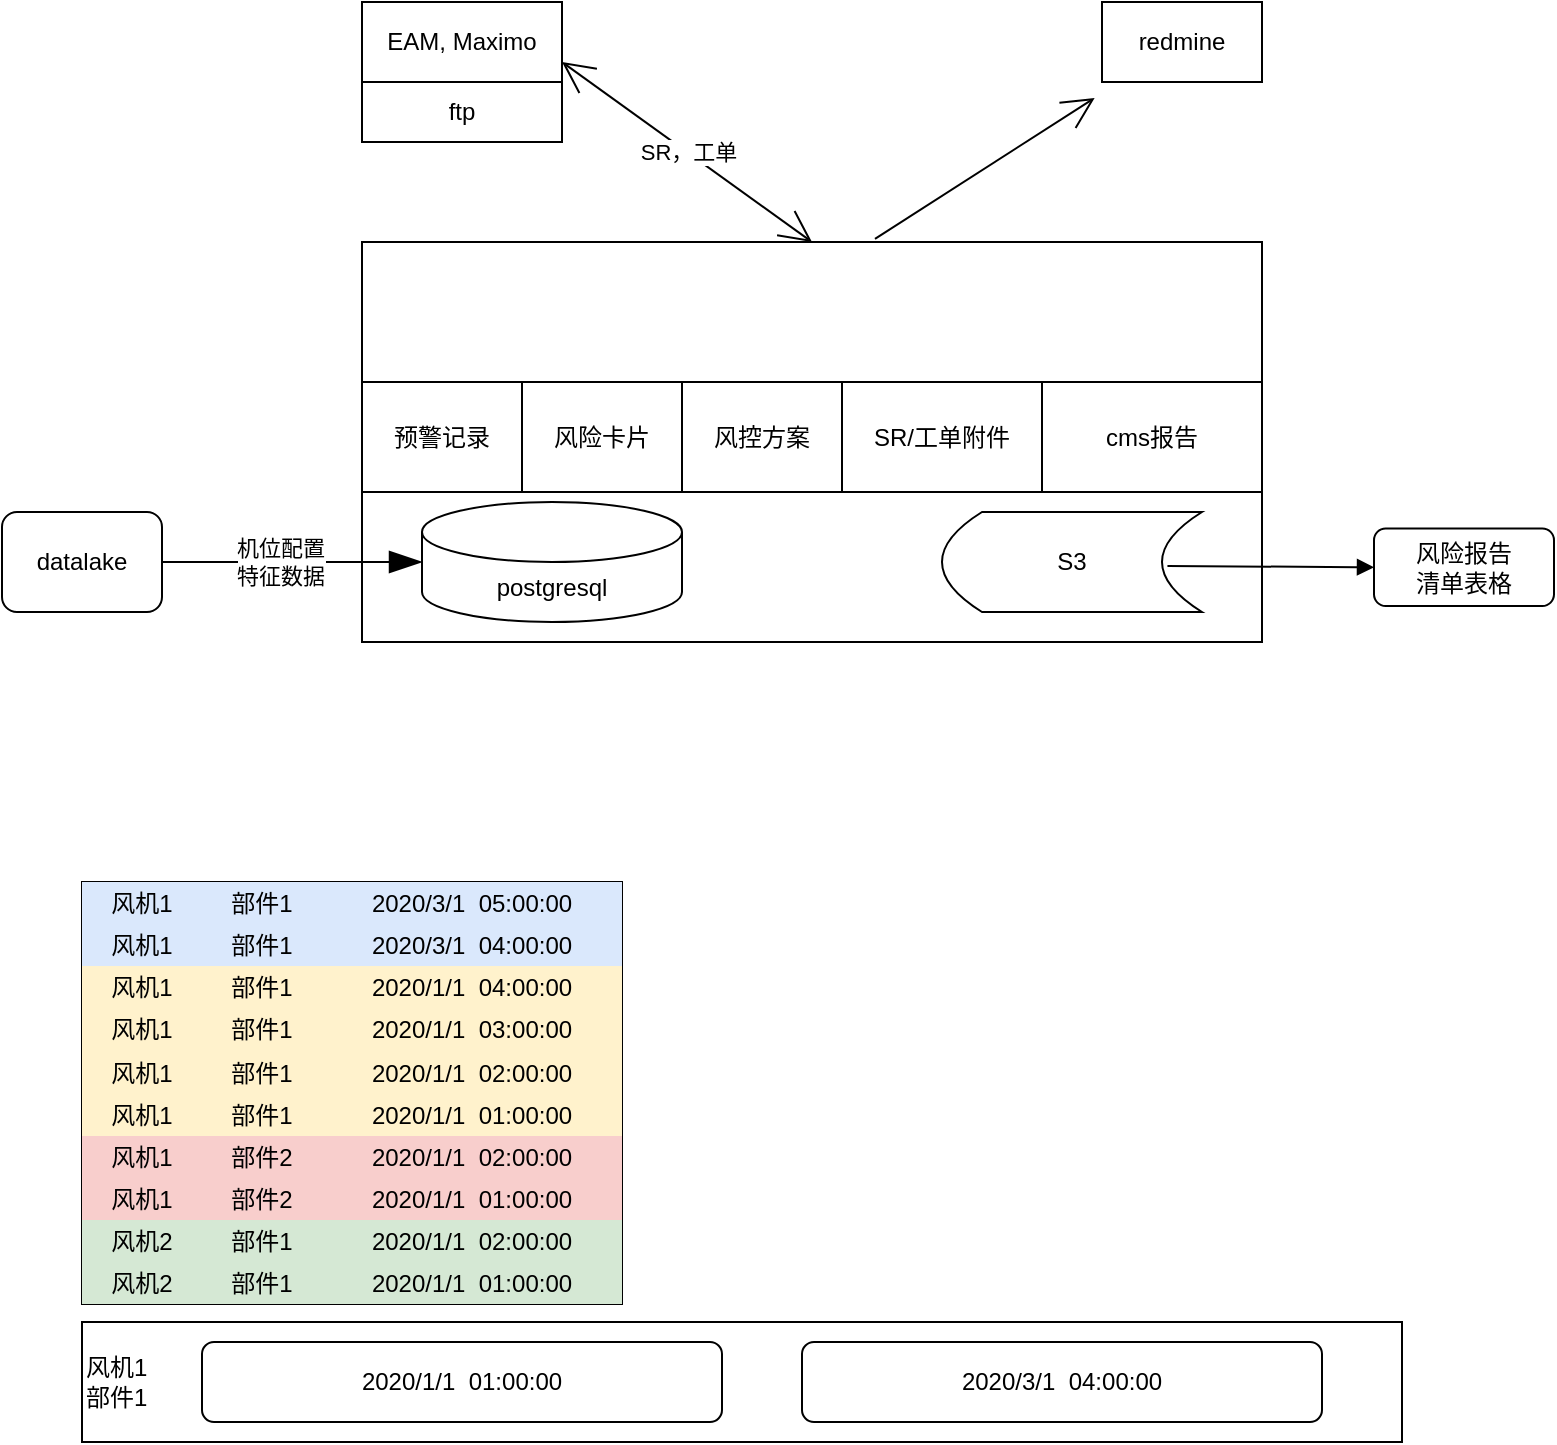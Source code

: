 <mxfile version="15.9.4" type="github">
  <diagram id="i3flGWlADwd0WerrgBt4" name="第 1 页">
    <mxGraphModel dx="782" dy="436" grid="1" gridSize="10" guides="1" tooltips="1" connect="1" arrows="1" fold="1" page="1" pageScale="1" pageWidth="827" pageHeight="1169" math="0" shadow="0">
      <root>
        <mxCell id="0" />
        <mxCell id="1" parent="0" />
        <mxCell id="p8xZ4yX1uvpRLc3oljL4-5" value="SR，工单" style="edgeStyle=none;curved=1;rounded=0;orthogonalLoop=1;jettySize=auto;html=1;endArrow=open;startSize=14;endSize=14;sourcePerimeterSpacing=8;targetPerimeterSpacing=8;startArrow=open;startFill=0;entryX=1;entryY=0.75;entryDx=0;entryDy=0;exitX=0.5;exitY=0;exitDx=0;exitDy=0;" parent="1" source="p8xZ4yX1uvpRLc3oljL4-9" target="p8xZ4yX1uvpRLc3oljL4-4" edge="1">
          <mxGeometry relative="1" as="geometry">
            <mxPoint x="400" y="207" as="sourcePoint" />
          </mxGeometry>
        </mxCell>
        <mxCell id="p8xZ4yX1uvpRLc3oljL4-2" value="风险报告&lt;br&gt;清单表格" style="rounded=1;whiteSpace=wrap;html=1;hachureGap=4;pointerEvents=0;" parent="1" vertex="1">
          <mxGeometry x="686" y="373.25" width="90" height="38.75" as="geometry" />
        </mxCell>
        <mxCell id="p8xZ4yX1uvpRLc3oljL4-4" value="EAM, Maximo" style="rounded=0;whiteSpace=wrap;html=1;hachureGap=4;pointerEvents=0;glass=0;" parent="1" vertex="1">
          <mxGeometry x="180" y="110" width="100" height="40" as="geometry" />
        </mxCell>
        <mxCell id="p8xZ4yX1uvpRLc3oljL4-9" value="" style="rounded=0;whiteSpace=wrap;html=1;hachureGap=4;pointerEvents=0;" parent="1" vertex="1">
          <mxGeometry x="180" y="230" width="450" height="200" as="geometry" />
        </mxCell>
        <mxCell id="p8xZ4yX1uvpRLc3oljL4-14" value="&lt;span&gt;postgresql&lt;/span&gt;" style="shape=cylinder3;whiteSpace=wrap;html=1;boundedLbl=1;backgroundOutline=1;size=15;hachureGap=4;pointerEvents=0;" parent="1" vertex="1">
          <mxGeometry x="210" y="360" width="130" height="60" as="geometry" />
        </mxCell>
        <mxCell id="p8xZ4yX1uvpRLc3oljL4-18" value="" style="edgeStyle=none;curved=1;rounded=0;orthogonalLoop=1;jettySize=auto;html=1;startArrow=none;startFill=0;endArrow=blockThin;startSize=14;endSize=14;sourcePerimeterSpacing=8;targetPerimeterSpacing=8;entryX=0;entryY=0.5;entryDx=0;entryDy=0;entryPerimeter=0;exitX=1;exitY=0.5;exitDx=0;exitDy=0;endFill=1;" parent="1" source="p8xZ4yX1uvpRLc3oljL4-20" target="p8xZ4yX1uvpRLc3oljL4-14" edge="1">
          <mxGeometry relative="1" as="geometry">
            <mxPoint x="160.001" y="657" as="targetPoint" />
          </mxGeometry>
        </mxCell>
        <mxCell id="p8xZ4yX1uvpRLc3oljL4-19" value="机位配置&lt;br&gt;特征数据" style="edgeLabel;html=1;align=center;verticalAlign=middle;resizable=0;points=[];" parent="p8xZ4yX1uvpRLc3oljL4-18" vertex="1" connectable="0">
          <mxGeometry x="-0.431" relative="1" as="geometry">
            <mxPoint x="22" as="offset" />
          </mxGeometry>
        </mxCell>
        <mxCell id="p8xZ4yX1uvpRLc3oljL4-20" value="datalake" style="rounded=1;whiteSpace=wrap;html=1;hachureGap=4;pointerEvents=0;" parent="1" vertex="1">
          <mxGeometry y="365" width="80" height="50" as="geometry" />
        </mxCell>
        <mxCell id="p8xZ4yX1uvpRLc3oljL4-25" value="" style="edgeStyle=none;rounded=0;orthogonalLoop=1;jettySize=auto;html=1;startArrow=open;startFill=0;endArrow=none;startSize=14;endSize=14;sourcePerimeterSpacing=8;targetPerimeterSpacing=8;endFill=0;entryX=0.57;entryY=-0.008;entryDx=0;entryDy=0;entryPerimeter=0;" parent="1" source="p8xZ4yX1uvpRLc3oljL4-24" target="p8xZ4yX1uvpRLc3oljL4-9" edge="1">
          <mxGeometry relative="1" as="geometry">
            <mxPoint x="460" y="200" as="targetPoint" />
          </mxGeometry>
        </mxCell>
        <mxCell id="p8xZ4yX1uvpRLc3oljL4-24" value="redmine" style="rounded=0;whiteSpace=wrap;html=1;hachureGap=4;pointerEvents=0;" parent="1" vertex="1">
          <mxGeometry x="550" y="110" width="80" height="40" as="geometry" />
        </mxCell>
        <mxCell id="p8xZ4yX1uvpRLc3oljL4-26" value="ftp" style="rounded=0;whiteSpace=wrap;html=1;hachureGap=4;pointerEvents=0;" parent="1" vertex="1">
          <mxGeometry x="180" y="150" width="100" height="30" as="geometry" />
        </mxCell>
        <mxCell id="5RWV5Vjejhddx-yr4tk3-1" value="预警记录" style="rounded=0;whiteSpace=wrap;html=1;hachureGap=4;pointerEvents=0;" parent="1" vertex="1">
          <mxGeometry x="180" y="300" width="80" height="55" as="geometry" />
        </mxCell>
        <mxCell id="5RWV5Vjejhddx-yr4tk3-2" value="风险卡片" style="rounded=0;whiteSpace=wrap;html=1;hachureGap=4;pointerEvents=0;" parent="1" vertex="1">
          <mxGeometry x="260" y="300" width="80" height="55" as="geometry" />
        </mxCell>
        <mxCell id="5RWV5Vjejhddx-yr4tk3-3" value="SR/工单附件" style="rounded=0;whiteSpace=wrap;html=1;hachureGap=4;pointerEvents=0;" parent="1" vertex="1">
          <mxGeometry x="420" y="300" width="100" height="55" as="geometry" />
        </mxCell>
        <mxCell id="5RWV5Vjejhddx-yr4tk3-4" value="cms报告" style="rounded=0;whiteSpace=wrap;html=1;hachureGap=4;pointerEvents=0;" parent="1" vertex="1">
          <mxGeometry x="520" y="300" width="110" height="55" as="geometry" />
        </mxCell>
        <mxCell id="5RWV5Vjejhddx-yr4tk3-5" value="风控方案" style="rounded=0;whiteSpace=wrap;html=1;hachureGap=4;pointerEvents=0;" parent="1" vertex="1">
          <mxGeometry x="340" y="300" width="80" height="55" as="geometry" />
        </mxCell>
        <mxCell id="ex3qheTG9lMbZxmCwLnC-2" value="" style="endArrow=block;html=1;rounded=0;entryX=0;entryY=0.5;entryDx=0;entryDy=0;exitX=0.867;exitY=0.54;exitDx=0;exitDy=0;exitPerimeter=0;endFill=1;" edge="1" parent="1" source="ex3qheTG9lMbZxmCwLnC-4" target="p8xZ4yX1uvpRLc3oljL4-2">
          <mxGeometry width="50" height="50" relative="1" as="geometry">
            <mxPoint x="620" y="390" as="sourcePoint" />
            <mxPoint x="670" y="340" as="targetPoint" />
          </mxGeometry>
        </mxCell>
        <mxCell id="ex3qheTG9lMbZxmCwLnC-4" value="S3" style="shape=dataStorage;whiteSpace=wrap;html=1;fixedSize=1;" vertex="1" parent="1">
          <mxGeometry x="470" y="365" width="130" height="50" as="geometry" />
        </mxCell>
        <mxCell id="ex3qheTG9lMbZxmCwLnC-7" value="" style="shape=table;startSize=0;container=1;collapsible=0;childLayout=tableLayout;rounded=0;" vertex="1" parent="1">
          <mxGeometry x="40" y="550" width="270" height="211" as="geometry" />
        </mxCell>
        <mxCell id="ex3qheTG9lMbZxmCwLnC-57" style="shape=partialRectangle;collapsible=0;dropTarget=0;pointerEvents=0;fillColor=none;top=0;left=0;bottom=0;right=0;points=[[0,0.5],[1,0.5]];portConstraint=eastwest;rounded=0;" vertex="1" parent="ex3qheTG9lMbZxmCwLnC-7">
          <mxGeometry width="270" height="21" as="geometry" />
        </mxCell>
        <mxCell id="ex3qheTG9lMbZxmCwLnC-58" value="&lt;span&gt;风机1&lt;/span&gt;" style="shape=partialRectangle;html=1;whiteSpace=wrap;connectable=0;overflow=hidden;fillColor=#dae8fc;top=0;left=0;bottom=0;right=0;pointerEvents=1;rounded=0;strokeColor=#6c8ebf;" vertex="1" parent="ex3qheTG9lMbZxmCwLnC-57">
          <mxGeometry width="60" height="21" as="geometry">
            <mxRectangle width="60" height="21" as="alternateBounds" />
          </mxGeometry>
        </mxCell>
        <mxCell id="ex3qheTG9lMbZxmCwLnC-59" value="&lt;span&gt;部件1&lt;/span&gt;" style="shape=partialRectangle;html=1;whiteSpace=wrap;connectable=0;overflow=hidden;fillColor=#dae8fc;top=0;left=0;bottom=0;right=0;pointerEvents=1;rounded=0;strokeColor=#6c8ebf;" vertex="1" parent="ex3qheTG9lMbZxmCwLnC-57">
          <mxGeometry x="60" width="60" height="21" as="geometry">
            <mxRectangle width="60" height="21" as="alternateBounds" />
          </mxGeometry>
        </mxCell>
        <mxCell id="ex3qheTG9lMbZxmCwLnC-60" value="&lt;span&gt;2020/3/1&amp;nbsp; 05:00:00&lt;/span&gt;" style="shape=partialRectangle;html=1;whiteSpace=wrap;connectable=0;overflow=hidden;fillColor=#dae8fc;top=0;left=0;bottom=0;right=0;pointerEvents=1;rounded=0;strokeColor=#6c8ebf;" vertex="1" parent="ex3qheTG9lMbZxmCwLnC-57">
          <mxGeometry x="120" width="150" height="21" as="geometry">
            <mxRectangle width="150" height="21" as="alternateBounds" />
          </mxGeometry>
        </mxCell>
        <mxCell id="ex3qheTG9lMbZxmCwLnC-53" style="shape=partialRectangle;collapsible=0;dropTarget=0;pointerEvents=0;fillColor=none;top=0;left=0;bottom=0;right=0;points=[[0,0.5],[1,0.5]];portConstraint=eastwest;rounded=0;" vertex="1" parent="ex3qheTG9lMbZxmCwLnC-7">
          <mxGeometry y="21" width="270" height="21" as="geometry" />
        </mxCell>
        <mxCell id="ex3qheTG9lMbZxmCwLnC-54" value="&lt;span&gt;风机1&lt;/span&gt;" style="shape=partialRectangle;html=1;whiteSpace=wrap;connectable=0;overflow=hidden;fillColor=#dae8fc;top=0;left=0;bottom=0;right=0;pointerEvents=1;rounded=0;strokeColor=#6c8ebf;" vertex="1" parent="ex3qheTG9lMbZxmCwLnC-53">
          <mxGeometry width="60" height="21" as="geometry">
            <mxRectangle width="60" height="21" as="alternateBounds" />
          </mxGeometry>
        </mxCell>
        <mxCell id="ex3qheTG9lMbZxmCwLnC-55" value="&lt;span&gt;部件1&lt;/span&gt;" style="shape=partialRectangle;html=1;whiteSpace=wrap;connectable=0;overflow=hidden;fillColor=#dae8fc;top=0;left=0;bottom=0;right=0;pointerEvents=1;rounded=0;strokeColor=#6c8ebf;" vertex="1" parent="ex3qheTG9lMbZxmCwLnC-53">
          <mxGeometry x="60" width="60" height="21" as="geometry">
            <mxRectangle width="60" height="21" as="alternateBounds" />
          </mxGeometry>
        </mxCell>
        <mxCell id="ex3qheTG9lMbZxmCwLnC-56" value="&lt;span&gt;2020/3/1&amp;nbsp; 04:00:00&lt;/span&gt;" style="shape=partialRectangle;html=1;whiteSpace=wrap;connectable=0;overflow=hidden;fillColor=#dae8fc;top=0;left=0;bottom=0;right=0;pointerEvents=1;rounded=0;strokeColor=#6c8ebf;" vertex="1" parent="ex3qheTG9lMbZxmCwLnC-53">
          <mxGeometry x="120" width="150" height="21" as="geometry">
            <mxRectangle width="150" height="21" as="alternateBounds" />
          </mxGeometry>
        </mxCell>
        <mxCell id="ex3qheTG9lMbZxmCwLnC-8" value="" style="shape=partialRectangle;collapsible=0;dropTarget=0;pointerEvents=0;fillColor=#fff2cc;top=0;left=0;bottom=0;right=0;points=[[0,0.5],[1,0.5]];portConstraint=eastwest;rounded=0;strokeColor=#d6b656;" vertex="1" parent="ex3qheTG9lMbZxmCwLnC-7">
          <mxGeometry y="42" width="270" height="21" as="geometry" />
        </mxCell>
        <mxCell id="ex3qheTG9lMbZxmCwLnC-9" value="风机1" style="shape=partialRectangle;html=1;whiteSpace=wrap;connectable=0;overflow=hidden;fillColor=#fff2cc;top=0;left=0;bottom=0;right=0;pointerEvents=1;rounded=0;strokeColor=#d6b656;" vertex="1" parent="ex3qheTG9lMbZxmCwLnC-8">
          <mxGeometry width="60" height="21" as="geometry">
            <mxRectangle width="60" height="21" as="alternateBounds" />
          </mxGeometry>
        </mxCell>
        <mxCell id="ex3qheTG9lMbZxmCwLnC-10" value="部件1" style="shape=partialRectangle;html=1;whiteSpace=wrap;connectable=0;overflow=hidden;fillColor=#fff2cc;top=0;left=0;bottom=0;right=0;pointerEvents=1;rounded=0;strokeColor=#d6b656;" vertex="1" parent="ex3qheTG9lMbZxmCwLnC-8">
          <mxGeometry x="60" width="60" height="21" as="geometry">
            <mxRectangle width="60" height="21" as="alternateBounds" />
          </mxGeometry>
        </mxCell>
        <mxCell id="ex3qheTG9lMbZxmCwLnC-11" value="2020/1/1&amp;nbsp; 04:00:00" style="shape=partialRectangle;html=1;whiteSpace=wrap;connectable=0;overflow=hidden;fillColor=#fff2cc;top=0;left=0;bottom=0;right=0;pointerEvents=1;rounded=0;strokeColor=#d6b656;" vertex="1" parent="ex3qheTG9lMbZxmCwLnC-8">
          <mxGeometry x="120" width="150" height="21" as="geometry">
            <mxRectangle width="150" height="21" as="alternateBounds" />
          </mxGeometry>
        </mxCell>
        <mxCell id="ex3qheTG9lMbZxmCwLnC-13" value="" style="shape=partialRectangle;collapsible=0;dropTarget=0;pointerEvents=0;fillColor=#fff2cc;top=0;left=0;bottom=0;right=0;points=[[0,0.5],[1,0.5]];portConstraint=eastwest;rounded=0;strokeColor=#d6b656;" vertex="1" parent="ex3qheTG9lMbZxmCwLnC-7">
          <mxGeometry y="63" width="270" height="22" as="geometry" />
        </mxCell>
        <mxCell id="ex3qheTG9lMbZxmCwLnC-14" value="风机1" style="shape=partialRectangle;html=1;whiteSpace=wrap;connectable=0;overflow=hidden;fillColor=#fff2cc;top=0;left=0;bottom=0;right=0;pointerEvents=1;rounded=0;strokeColor=#d6b656;" vertex="1" parent="ex3qheTG9lMbZxmCwLnC-13">
          <mxGeometry width="60" height="22" as="geometry">
            <mxRectangle width="60" height="22" as="alternateBounds" />
          </mxGeometry>
        </mxCell>
        <mxCell id="ex3qheTG9lMbZxmCwLnC-15" value="&lt;span&gt;部件1&lt;/span&gt;" style="shape=partialRectangle;html=1;whiteSpace=wrap;connectable=0;overflow=hidden;fillColor=#fff2cc;top=0;left=0;bottom=0;right=0;pointerEvents=1;rounded=0;strokeColor=#d6b656;" vertex="1" parent="ex3qheTG9lMbZxmCwLnC-13">
          <mxGeometry x="60" width="60" height="22" as="geometry">
            <mxRectangle width="60" height="22" as="alternateBounds" />
          </mxGeometry>
        </mxCell>
        <mxCell id="ex3qheTG9lMbZxmCwLnC-16" value="2020/1/1&amp;nbsp; 03:00:00" style="shape=partialRectangle;html=1;whiteSpace=wrap;connectable=0;overflow=hidden;fillColor=#fff2cc;top=0;left=0;bottom=0;right=0;pointerEvents=1;rounded=0;strokeColor=#d6b656;" vertex="1" parent="ex3qheTG9lMbZxmCwLnC-13">
          <mxGeometry x="120" width="150" height="22" as="geometry">
            <mxRectangle width="150" height="22" as="alternateBounds" />
          </mxGeometry>
        </mxCell>
        <mxCell id="ex3qheTG9lMbZxmCwLnC-18" value="" style="shape=partialRectangle;collapsible=0;dropTarget=0;pointerEvents=0;fillColor=#fff2cc;top=0;left=0;bottom=0;right=0;points=[[0,0.5],[1,0.5]];portConstraint=eastwest;rounded=0;strokeColor=#d6b656;" vertex="1" parent="ex3qheTG9lMbZxmCwLnC-7">
          <mxGeometry y="85" width="270" height="21" as="geometry" />
        </mxCell>
        <mxCell id="ex3qheTG9lMbZxmCwLnC-19" value="风机1" style="shape=partialRectangle;html=1;whiteSpace=wrap;connectable=0;overflow=hidden;fillColor=#fff2cc;top=0;left=0;bottom=0;right=0;pointerEvents=1;rounded=0;strokeColor=#d6b656;" vertex="1" parent="ex3qheTG9lMbZxmCwLnC-18">
          <mxGeometry width="60" height="21" as="geometry">
            <mxRectangle width="60" height="21" as="alternateBounds" />
          </mxGeometry>
        </mxCell>
        <mxCell id="ex3qheTG9lMbZxmCwLnC-20" value="部件1" style="shape=partialRectangle;html=1;whiteSpace=wrap;connectable=0;overflow=hidden;fillColor=#fff2cc;top=0;left=0;bottom=0;right=0;pointerEvents=1;rounded=0;strokeColor=#d6b656;" vertex="1" parent="ex3qheTG9lMbZxmCwLnC-18">
          <mxGeometry x="60" width="60" height="21" as="geometry">
            <mxRectangle width="60" height="21" as="alternateBounds" />
          </mxGeometry>
        </mxCell>
        <mxCell id="ex3qheTG9lMbZxmCwLnC-21" value="2020/1/1&amp;nbsp; 02:00:00" style="shape=partialRectangle;html=1;whiteSpace=wrap;connectable=0;overflow=hidden;fillColor=#fff2cc;top=0;left=0;bottom=0;right=0;pointerEvents=1;rounded=0;strokeColor=#d6b656;" vertex="1" parent="ex3qheTG9lMbZxmCwLnC-18">
          <mxGeometry x="120" width="150" height="21" as="geometry">
            <mxRectangle width="150" height="21" as="alternateBounds" />
          </mxGeometry>
        </mxCell>
        <mxCell id="ex3qheTG9lMbZxmCwLnC-23" value="" style="shape=partialRectangle;collapsible=0;dropTarget=0;pointerEvents=0;fillColor=#fff2cc;top=0;left=0;bottom=0;right=0;points=[[0,0.5],[1,0.5]];portConstraint=eastwest;rounded=0;strokeColor=#d6b656;" vertex="1" parent="ex3qheTG9lMbZxmCwLnC-7">
          <mxGeometry y="106" width="270" height="21" as="geometry" />
        </mxCell>
        <mxCell id="ex3qheTG9lMbZxmCwLnC-24" value="&lt;span&gt;风机1&lt;/span&gt;" style="shape=partialRectangle;html=1;whiteSpace=wrap;connectable=0;overflow=hidden;fillColor=#fff2cc;top=0;left=0;bottom=0;right=0;pointerEvents=1;rounded=0;strokeColor=#d6b656;" vertex="1" parent="ex3qheTG9lMbZxmCwLnC-23">
          <mxGeometry width="60" height="21" as="geometry">
            <mxRectangle width="60" height="21" as="alternateBounds" />
          </mxGeometry>
        </mxCell>
        <mxCell id="ex3qheTG9lMbZxmCwLnC-25" value="&lt;span&gt;部件1&lt;/span&gt;" style="shape=partialRectangle;html=1;whiteSpace=wrap;connectable=0;overflow=hidden;fillColor=#fff2cc;top=0;left=0;bottom=0;right=0;pointerEvents=1;rounded=0;strokeColor=#d6b656;" vertex="1" parent="ex3qheTG9lMbZxmCwLnC-23">
          <mxGeometry x="60" width="60" height="21" as="geometry">
            <mxRectangle width="60" height="21" as="alternateBounds" />
          </mxGeometry>
        </mxCell>
        <mxCell id="ex3qheTG9lMbZxmCwLnC-26" value="2020/1/1&amp;nbsp; 01:00:00" style="shape=partialRectangle;html=1;whiteSpace=wrap;connectable=0;overflow=hidden;fillColor=#fff2cc;top=0;left=0;bottom=0;right=0;pointerEvents=1;rounded=0;strokeColor=#d6b656;" vertex="1" parent="ex3qheTG9lMbZxmCwLnC-23">
          <mxGeometry x="120" width="150" height="21" as="geometry">
            <mxRectangle width="150" height="21" as="alternateBounds" />
          </mxGeometry>
        </mxCell>
        <mxCell id="ex3qheTG9lMbZxmCwLnC-33" style="shape=partialRectangle;collapsible=0;dropTarget=0;pointerEvents=0;fillColor=#f8cecc;top=0;left=0;bottom=0;right=0;points=[[0,0.5],[1,0.5]];portConstraint=eastwest;rounded=0;strokeColor=#b85450;" vertex="1" parent="ex3qheTG9lMbZxmCwLnC-7">
          <mxGeometry y="127" width="270" height="21" as="geometry" />
        </mxCell>
        <mxCell id="ex3qheTG9lMbZxmCwLnC-34" value="&lt;span&gt;风机1&lt;/span&gt;" style="shape=partialRectangle;html=1;whiteSpace=wrap;connectable=0;overflow=hidden;fillColor=#f8cecc;top=0;left=0;bottom=0;right=0;pointerEvents=1;rounded=0;strokeColor=#b85450;" vertex="1" parent="ex3qheTG9lMbZxmCwLnC-33">
          <mxGeometry width="60" height="21" as="geometry">
            <mxRectangle width="60" height="21" as="alternateBounds" />
          </mxGeometry>
        </mxCell>
        <mxCell id="ex3qheTG9lMbZxmCwLnC-35" value="&lt;span&gt;部件2&lt;/span&gt;" style="shape=partialRectangle;html=1;whiteSpace=wrap;connectable=0;overflow=hidden;fillColor=#f8cecc;top=0;left=0;bottom=0;right=0;pointerEvents=1;rounded=0;strokeColor=#b85450;" vertex="1" parent="ex3qheTG9lMbZxmCwLnC-33">
          <mxGeometry x="60" width="60" height="21" as="geometry">
            <mxRectangle width="60" height="21" as="alternateBounds" />
          </mxGeometry>
        </mxCell>
        <mxCell id="ex3qheTG9lMbZxmCwLnC-36" value="&lt;span&gt;2020/1/1&amp;nbsp; 02:00:00&lt;/span&gt;" style="shape=partialRectangle;html=1;whiteSpace=wrap;connectable=0;overflow=hidden;fillColor=#f8cecc;top=0;left=0;bottom=0;right=0;pointerEvents=1;rounded=0;strokeColor=#b85450;" vertex="1" parent="ex3qheTG9lMbZxmCwLnC-33">
          <mxGeometry x="120" width="150" height="21" as="geometry">
            <mxRectangle width="150" height="21" as="alternateBounds" />
          </mxGeometry>
        </mxCell>
        <mxCell id="ex3qheTG9lMbZxmCwLnC-38" style="shape=partialRectangle;collapsible=0;dropTarget=0;pointerEvents=0;fillColor=#f8cecc;top=0;left=0;bottom=0;right=0;points=[[0,0.5],[1,0.5]];portConstraint=eastwest;rounded=0;strokeColor=#b85450;" vertex="1" parent="ex3qheTG9lMbZxmCwLnC-7">
          <mxGeometry y="148" width="270" height="21" as="geometry" />
        </mxCell>
        <mxCell id="ex3qheTG9lMbZxmCwLnC-39" value="&lt;span&gt;风机1&lt;/span&gt;" style="shape=partialRectangle;html=1;whiteSpace=wrap;connectable=0;overflow=hidden;fillColor=#f8cecc;top=0;left=0;bottom=0;right=0;pointerEvents=1;rounded=0;strokeColor=#b85450;" vertex="1" parent="ex3qheTG9lMbZxmCwLnC-38">
          <mxGeometry width="60" height="21" as="geometry">
            <mxRectangle width="60" height="21" as="alternateBounds" />
          </mxGeometry>
        </mxCell>
        <mxCell id="ex3qheTG9lMbZxmCwLnC-40" value="&lt;span&gt;部件2&lt;/span&gt;" style="shape=partialRectangle;html=1;whiteSpace=wrap;connectable=0;overflow=hidden;fillColor=#f8cecc;top=0;left=0;bottom=0;right=0;pointerEvents=1;rounded=0;strokeColor=#b85450;" vertex="1" parent="ex3qheTG9lMbZxmCwLnC-38">
          <mxGeometry x="60" width="60" height="21" as="geometry">
            <mxRectangle width="60" height="21" as="alternateBounds" />
          </mxGeometry>
        </mxCell>
        <mxCell id="ex3qheTG9lMbZxmCwLnC-41" value="&lt;span&gt;2020/1/1&amp;nbsp; 01:00:00&lt;/span&gt;" style="shape=partialRectangle;html=1;whiteSpace=wrap;connectable=0;overflow=hidden;fillColor=#f8cecc;top=0;left=0;bottom=0;right=0;pointerEvents=1;rounded=0;strokeColor=#b85450;" vertex="1" parent="ex3qheTG9lMbZxmCwLnC-38">
          <mxGeometry x="120" width="150" height="21" as="geometry">
            <mxRectangle width="150" height="21" as="alternateBounds" />
          </mxGeometry>
        </mxCell>
        <mxCell id="ex3qheTG9lMbZxmCwLnC-43" style="shape=partialRectangle;collapsible=0;dropTarget=0;pointerEvents=0;fillColor=#d5e8d4;top=0;left=0;bottom=0;right=0;points=[[0,0.5],[1,0.5]];portConstraint=eastwest;rounded=0;strokeColor=#82b366;" vertex="1" parent="ex3qheTG9lMbZxmCwLnC-7">
          <mxGeometry y="169" width="270" height="21" as="geometry" />
        </mxCell>
        <mxCell id="ex3qheTG9lMbZxmCwLnC-44" value="&lt;span&gt;风机2&lt;/span&gt;" style="shape=partialRectangle;html=1;whiteSpace=wrap;connectable=0;overflow=hidden;fillColor=#d5e8d4;top=0;left=0;bottom=0;right=0;pointerEvents=1;rounded=0;strokeColor=#82b366;" vertex="1" parent="ex3qheTG9lMbZxmCwLnC-43">
          <mxGeometry width="60" height="21" as="geometry">
            <mxRectangle width="60" height="21" as="alternateBounds" />
          </mxGeometry>
        </mxCell>
        <mxCell id="ex3qheTG9lMbZxmCwLnC-45" value="&lt;span&gt;部件1&lt;/span&gt;" style="shape=partialRectangle;html=1;whiteSpace=wrap;connectable=0;overflow=hidden;fillColor=#d5e8d4;top=0;left=0;bottom=0;right=0;pointerEvents=1;rounded=0;strokeColor=#82b366;" vertex="1" parent="ex3qheTG9lMbZxmCwLnC-43">
          <mxGeometry x="60" width="60" height="21" as="geometry">
            <mxRectangle width="60" height="21" as="alternateBounds" />
          </mxGeometry>
        </mxCell>
        <mxCell id="ex3qheTG9lMbZxmCwLnC-46" value="&lt;span&gt;2020/1/1&amp;nbsp; 02:00:00&lt;/span&gt;" style="shape=partialRectangle;html=1;whiteSpace=wrap;connectable=0;overflow=hidden;fillColor=#d5e8d4;top=0;left=0;bottom=0;right=0;pointerEvents=1;rounded=0;strokeColor=#82b366;" vertex="1" parent="ex3qheTG9lMbZxmCwLnC-43">
          <mxGeometry x="120" width="150" height="21" as="geometry">
            <mxRectangle width="150" height="21" as="alternateBounds" />
          </mxGeometry>
        </mxCell>
        <mxCell id="ex3qheTG9lMbZxmCwLnC-47" style="shape=partialRectangle;collapsible=0;dropTarget=0;pointerEvents=0;fillColor=#d5e8d4;top=0;left=0;bottom=0;right=0;points=[[0,0.5],[1,0.5]];portConstraint=eastwest;rounded=0;strokeColor=#82b366;" vertex="1" parent="ex3qheTG9lMbZxmCwLnC-7">
          <mxGeometry y="190" width="270" height="21" as="geometry" />
        </mxCell>
        <mxCell id="ex3qheTG9lMbZxmCwLnC-48" value="&lt;span&gt;风机2&lt;/span&gt;" style="shape=partialRectangle;html=1;whiteSpace=wrap;connectable=0;overflow=hidden;fillColor=#d5e8d4;top=0;left=0;bottom=0;right=0;pointerEvents=1;rounded=0;strokeColor=#82b366;" vertex="1" parent="ex3qheTG9lMbZxmCwLnC-47">
          <mxGeometry width="60" height="21" as="geometry">
            <mxRectangle width="60" height="21" as="alternateBounds" />
          </mxGeometry>
        </mxCell>
        <mxCell id="ex3qheTG9lMbZxmCwLnC-49" value="&lt;span&gt;部件1&lt;/span&gt;" style="shape=partialRectangle;html=1;whiteSpace=wrap;connectable=0;overflow=hidden;fillColor=#d5e8d4;top=0;left=0;bottom=0;right=0;pointerEvents=1;rounded=0;strokeColor=#82b366;" vertex="1" parent="ex3qheTG9lMbZxmCwLnC-47">
          <mxGeometry x="60" width="60" height="21" as="geometry">
            <mxRectangle width="60" height="21" as="alternateBounds" />
          </mxGeometry>
        </mxCell>
        <mxCell id="ex3qheTG9lMbZxmCwLnC-50" value="&lt;span&gt;2020/1/1&amp;nbsp; 01:00:00&lt;/span&gt;" style="shape=partialRectangle;html=1;whiteSpace=wrap;connectable=0;overflow=hidden;fillColor=#d5e8d4;top=0;left=0;bottom=0;right=0;pointerEvents=1;rounded=0;strokeColor=#82b366;" vertex="1" parent="ex3qheTG9lMbZxmCwLnC-47">
          <mxGeometry x="120" width="150" height="21" as="geometry">
            <mxRectangle width="150" height="21" as="alternateBounds" />
          </mxGeometry>
        </mxCell>
        <mxCell id="ex3qheTG9lMbZxmCwLnC-51" value="风机1&lt;br&gt;部件1" style="rounded=0;whiteSpace=wrap;html=1;align=left;" vertex="1" parent="1">
          <mxGeometry x="40" y="770" width="660" height="60" as="geometry" />
        </mxCell>
        <mxCell id="ex3qheTG9lMbZxmCwLnC-52" value="&lt;span&gt;2020/1/1&amp;nbsp; 01:00:00&lt;/span&gt;" style="rounded=1;whiteSpace=wrap;html=1;" vertex="1" parent="1">
          <mxGeometry x="100" y="780" width="260" height="40" as="geometry" />
        </mxCell>
        <mxCell id="ex3qheTG9lMbZxmCwLnC-65" value="&lt;span&gt;2020/3/1&amp;nbsp; 04:00:00&lt;/span&gt;" style="rounded=1;whiteSpace=wrap;html=1;" vertex="1" parent="1">
          <mxGeometry x="400" y="780" width="260" height="40" as="geometry" />
        </mxCell>
      </root>
    </mxGraphModel>
  </diagram>
</mxfile>
